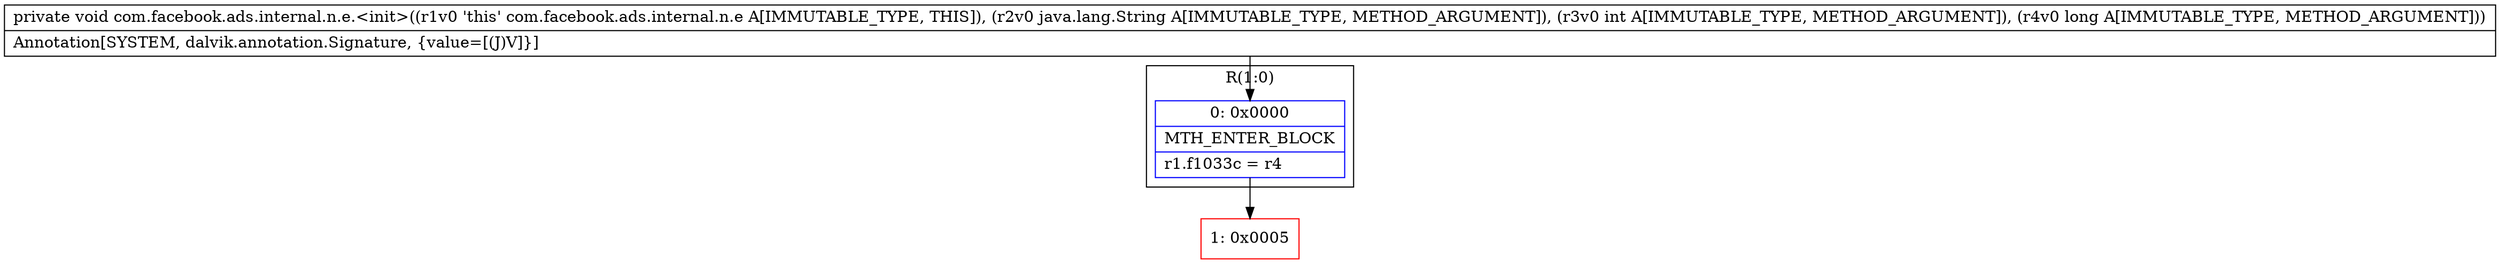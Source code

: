 digraph "CFG forcom.facebook.ads.internal.n.e.\<init\>(Ljava\/lang\/String;IJ)V" {
subgraph cluster_Region_426008487 {
label = "R(1:0)";
node [shape=record,color=blue];
Node_0 [shape=record,label="{0\:\ 0x0000|MTH_ENTER_BLOCK\l|r1.f1033c = r4\l}"];
}
Node_1 [shape=record,color=red,label="{1\:\ 0x0005}"];
MethodNode[shape=record,label="{private void com.facebook.ads.internal.n.e.\<init\>((r1v0 'this' com.facebook.ads.internal.n.e A[IMMUTABLE_TYPE, THIS]), (r2v0 java.lang.String A[IMMUTABLE_TYPE, METHOD_ARGUMENT]), (r3v0 int A[IMMUTABLE_TYPE, METHOD_ARGUMENT]), (r4v0 long A[IMMUTABLE_TYPE, METHOD_ARGUMENT]))  | Annotation[SYSTEM, dalvik.annotation.Signature, \{value=[(J)V]\}]\l}"];
MethodNode -> Node_0;
Node_0 -> Node_1;
}

